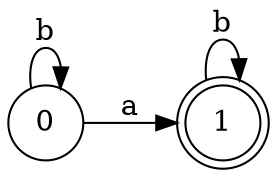 digraph finite_state_machine {
	rankdir=LR size="8,5"
	node [shape=doublecircle]
	1

	node [shape=circle]
	0 -> 1 [label=a
]
	0 -> 0 [label=b
]
	1 -> 1 [label=b
]
}

